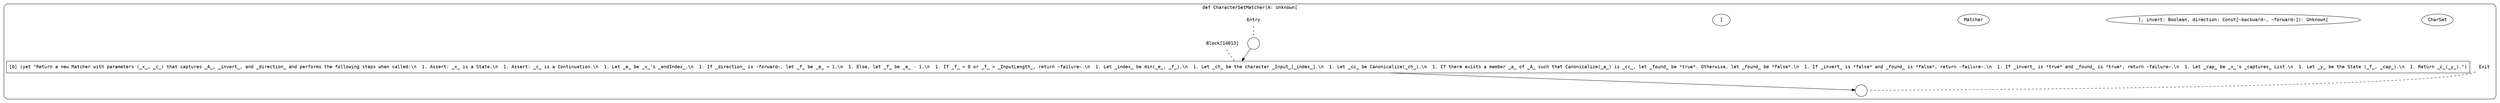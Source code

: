 digraph {
  graph [fontname = "Consolas"]
  node [fontname = "Consolas"]
  edge [fontname = "Consolas"]
  subgraph cluster2276 {
    label = "def CharacterSetMatcher(A: Unknown["CharSet"], invert: Boolean, direction: Const[~backward~, ~forward~]): Unknown["Matcher"]"
    style = rounded
    cluster2276_entry_name [shape=none, label=<<font color="black">Entry</font>>]
    cluster2276_entry_name -> cluster2276_entry [arrowhead=none, color="black", style=dashed]
    cluster2276_entry [shape=circle label=" " color="black" fillcolor="white" style=filled]
    cluster2276_entry -> node14013 [color="black"]
    cluster2276_exit_name [shape=none, label=<<font color="black">Exit</font>>]
    cluster2276_exit_name -> cluster2276_exit [arrowhead=none, color="black", style=dashed]
    cluster2276_exit [shape=circle label=" " color="black" fillcolor="white" style=filled]
    node14013_name [shape=none, label=<<font color="black">Block[14013]</font>>]
    node14013_name -> node14013 [arrowhead=none, color="black", style=dashed]
    node14013 [shape=box, label=<<font color="black">[0] (yet &quot;Return a new Matcher with parameters (_x_, _c_) that captures _A_, _invert_, and _direction_ and performs the following steps when called:\n  1. Assert: _x_ is a State.\n  1. Assert: _c_ is a Continuation.\n  1. Let _e_ be _x_'s _endIndex_.\n  1. If _direction_ is ~forward~, let _f_ be _e_ + 1.\n  1. Else, let _f_ be _e_ - 1.\n  1. If _f_ &lt; 0 or _f_ &gt; _InputLength_, return ~failure~.\n  1. Let _index_ be min(_e_, _f_).\n  1. Let _ch_ be the character _Input_[_index_].\n  1. Let _cc_ be Canonicalize(_ch_).\n  1. If there exists a member _a_ of _A_ such that Canonicalize(_a_) is _cc_, let _found_ be *true*. Otherwise, let _found_ be *false*.\n  1. If _invert_ is *false* and _found_ is *false*, return ~failure~.\n  1. If _invert_ is *true* and _found_ is *true*, return ~failure~.\n  1. Let _cap_ be _x_'s _captures_ List.\n  1. Let _y_ be the State (_f_, _cap_).\n  1. Return _c_(_y_).&quot;)<BR ALIGN="LEFT"/></font>> color="black" fillcolor="white", style=filled]
    node14013 -> cluster2276_exit [color="black"]
  }
}